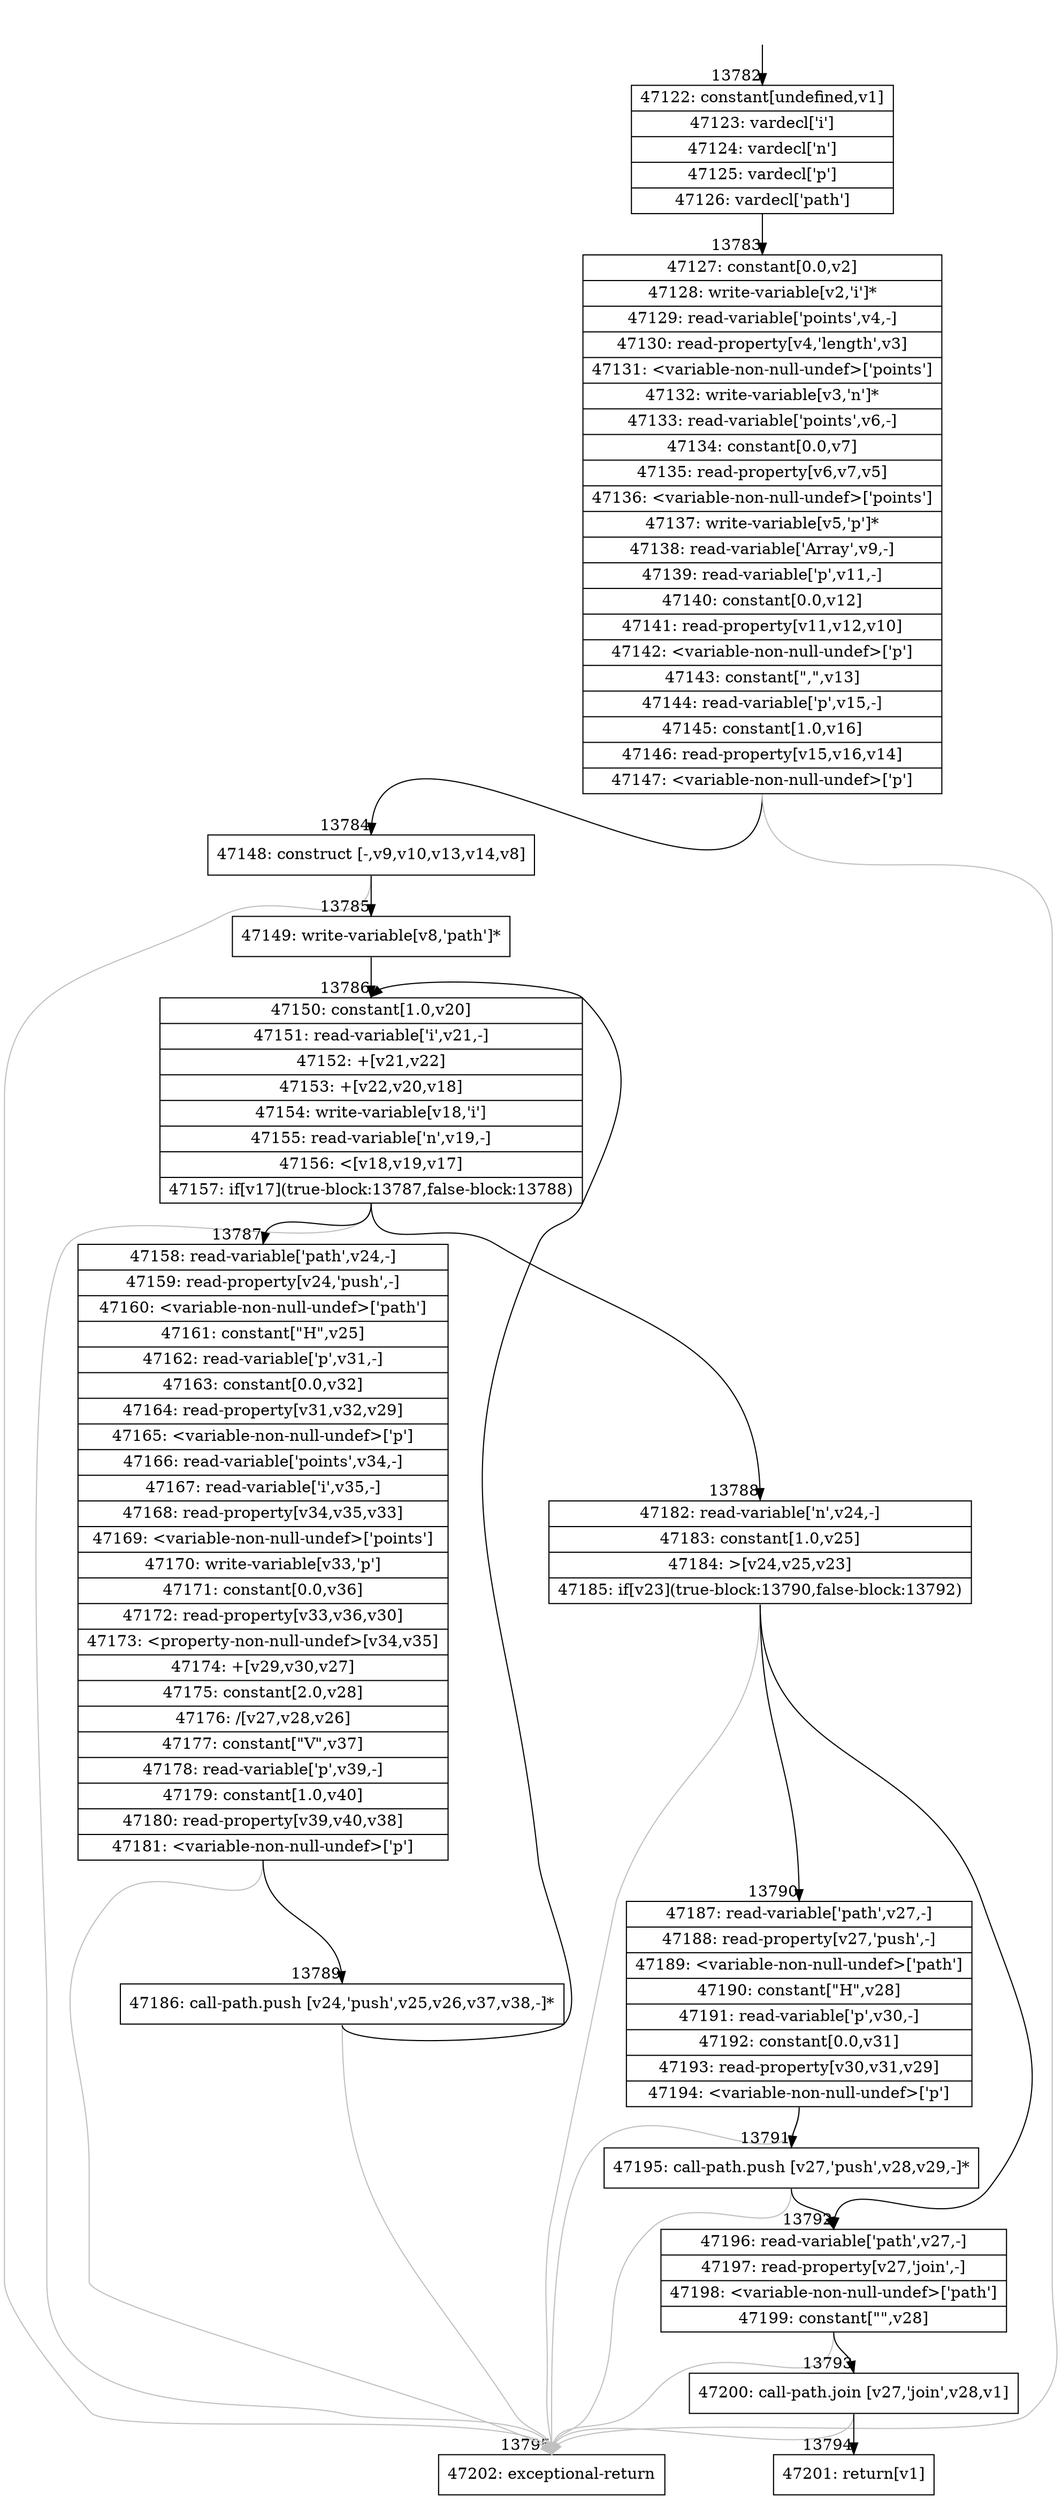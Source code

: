 digraph {
rankdir="TD"
BB_entry1280[shape=none,label=""];
BB_entry1280 -> BB13782 [tailport=s, headport=n, headlabel="    13782"]
BB13782 [shape=record label="{47122: constant[undefined,v1]|47123: vardecl['i']|47124: vardecl['n']|47125: vardecl['p']|47126: vardecl['path']}" ] 
BB13782 -> BB13783 [tailport=s, headport=n, headlabel="      13783"]
BB13783 [shape=record label="{47127: constant[0.0,v2]|47128: write-variable[v2,'i']*|47129: read-variable['points',v4,-]|47130: read-property[v4,'length',v3]|47131: \<variable-non-null-undef\>['points']|47132: write-variable[v3,'n']*|47133: read-variable['points',v6,-]|47134: constant[0.0,v7]|47135: read-property[v6,v7,v5]|47136: \<variable-non-null-undef\>['points']|47137: write-variable[v5,'p']*|47138: read-variable['Array',v9,-]|47139: read-variable['p',v11,-]|47140: constant[0.0,v12]|47141: read-property[v11,v12,v10]|47142: \<variable-non-null-undef\>['p']|47143: constant[\",\",v13]|47144: read-variable['p',v15,-]|47145: constant[1.0,v16]|47146: read-property[v15,v16,v14]|47147: \<variable-non-null-undef\>['p']}" ] 
BB13783 -> BB13784 [tailport=s, headport=n, headlabel="      13784"]
BB13783 -> BB13795 [tailport=s, headport=n, color=gray, headlabel="      13795"]
BB13784 [shape=record label="{47148: construct [-,v9,v10,v13,v14,v8]}" ] 
BB13784 -> BB13785 [tailport=s, headport=n, headlabel="      13785"]
BB13784 -> BB13795 [tailport=s, headport=n, color=gray]
BB13785 [shape=record label="{47149: write-variable[v8,'path']*}" ] 
BB13785 -> BB13786 [tailport=s, headport=n, headlabel="      13786"]
BB13786 [shape=record label="{47150: constant[1.0,v20]|47151: read-variable['i',v21,-]|47152: +[v21,v22]|47153: +[v22,v20,v18]|47154: write-variable[v18,'i']|47155: read-variable['n',v19,-]|47156: \<[v18,v19,v17]|47157: if[v17](true-block:13787,false-block:13788)}" ] 
BB13786 -> BB13787 [tailport=s, headport=n, headlabel="      13787"]
BB13786 -> BB13788 [tailport=s, headport=n, headlabel="      13788"]
BB13786 -> BB13795 [tailport=s, headport=n, color=gray]
BB13787 [shape=record label="{47158: read-variable['path',v24,-]|47159: read-property[v24,'push',-]|47160: \<variable-non-null-undef\>['path']|47161: constant[\"H\",v25]|47162: read-variable['p',v31,-]|47163: constant[0.0,v32]|47164: read-property[v31,v32,v29]|47165: \<variable-non-null-undef\>['p']|47166: read-variable['points',v34,-]|47167: read-variable['i',v35,-]|47168: read-property[v34,v35,v33]|47169: \<variable-non-null-undef\>['points']|47170: write-variable[v33,'p']|47171: constant[0.0,v36]|47172: read-property[v33,v36,v30]|47173: \<property-non-null-undef\>[v34,v35]|47174: +[v29,v30,v27]|47175: constant[2.0,v28]|47176: /[v27,v28,v26]|47177: constant[\"V\",v37]|47178: read-variable['p',v39,-]|47179: constant[1.0,v40]|47180: read-property[v39,v40,v38]|47181: \<variable-non-null-undef\>['p']}" ] 
BB13787 -> BB13789 [tailport=s, headport=n, headlabel="      13789"]
BB13787 -> BB13795 [tailport=s, headport=n, color=gray]
BB13788 [shape=record label="{47182: read-variable['n',v24,-]|47183: constant[1.0,v25]|47184: \>[v24,v25,v23]|47185: if[v23](true-block:13790,false-block:13792)}" ] 
BB13788 -> BB13790 [tailport=s, headport=n, headlabel="      13790"]
BB13788 -> BB13792 [tailport=s, headport=n, headlabel="      13792"]
BB13788 -> BB13795 [tailport=s, headport=n, color=gray]
BB13789 [shape=record label="{47186: call-path.push [v24,'push',v25,v26,v37,v38,-]*}" ] 
BB13789 -> BB13786 [tailport=s, headport=n]
BB13789 -> BB13795 [tailport=s, headport=n, color=gray]
BB13790 [shape=record label="{47187: read-variable['path',v27,-]|47188: read-property[v27,'push',-]|47189: \<variable-non-null-undef\>['path']|47190: constant[\"H\",v28]|47191: read-variable['p',v30,-]|47192: constant[0.0,v31]|47193: read-property[v30,v31,v29]|47194: \<variable-non-null-undef\>['p']}" ] 
BB13790 -> BB13791 [tailport=s, headport=n, headlabel="      13791"]
BB13790 -> BB13795 [tailport=s, headport=n, color=gray]
BB13791 [shape=record label="{47195: call-path.push [v27,'push',v28,v29,-]*}" ] 
BB13791 -> BB13792 [tailport=s, headport=n]
BB13791 -> BB13795 [tailport=s, headport=n, color=gray]
BB13792 [shape=record label="{47196: read-variable['path',v27,-]|47197: read-property[v27,'join',-]|47198: \<variable-non-null-undef\>['path']|47199: constant[\"\",v28]}" ] 
BB13792 -> BB13793 [tailport=s, headport=n, headlabel="      13793"]
BB13792 -> BB13795 [tailport=s, headport=n, color=gray]
BB13793 [shape=record label="{47200: call-path.join [v27,'join',v28,v1]}" ] 
BB13793 -> BB13794 [tailport=s, headport=n, headlabel="      13794"]
BB13793 -> BB13795 [tailport=s, headport=n, color=gray]
BB13794 [shape=record label="{47201: return[v1]}" ] 
BB13795 [shape=record label="{47202: exceptional-return}" ] 
//#$~ 8162
}
